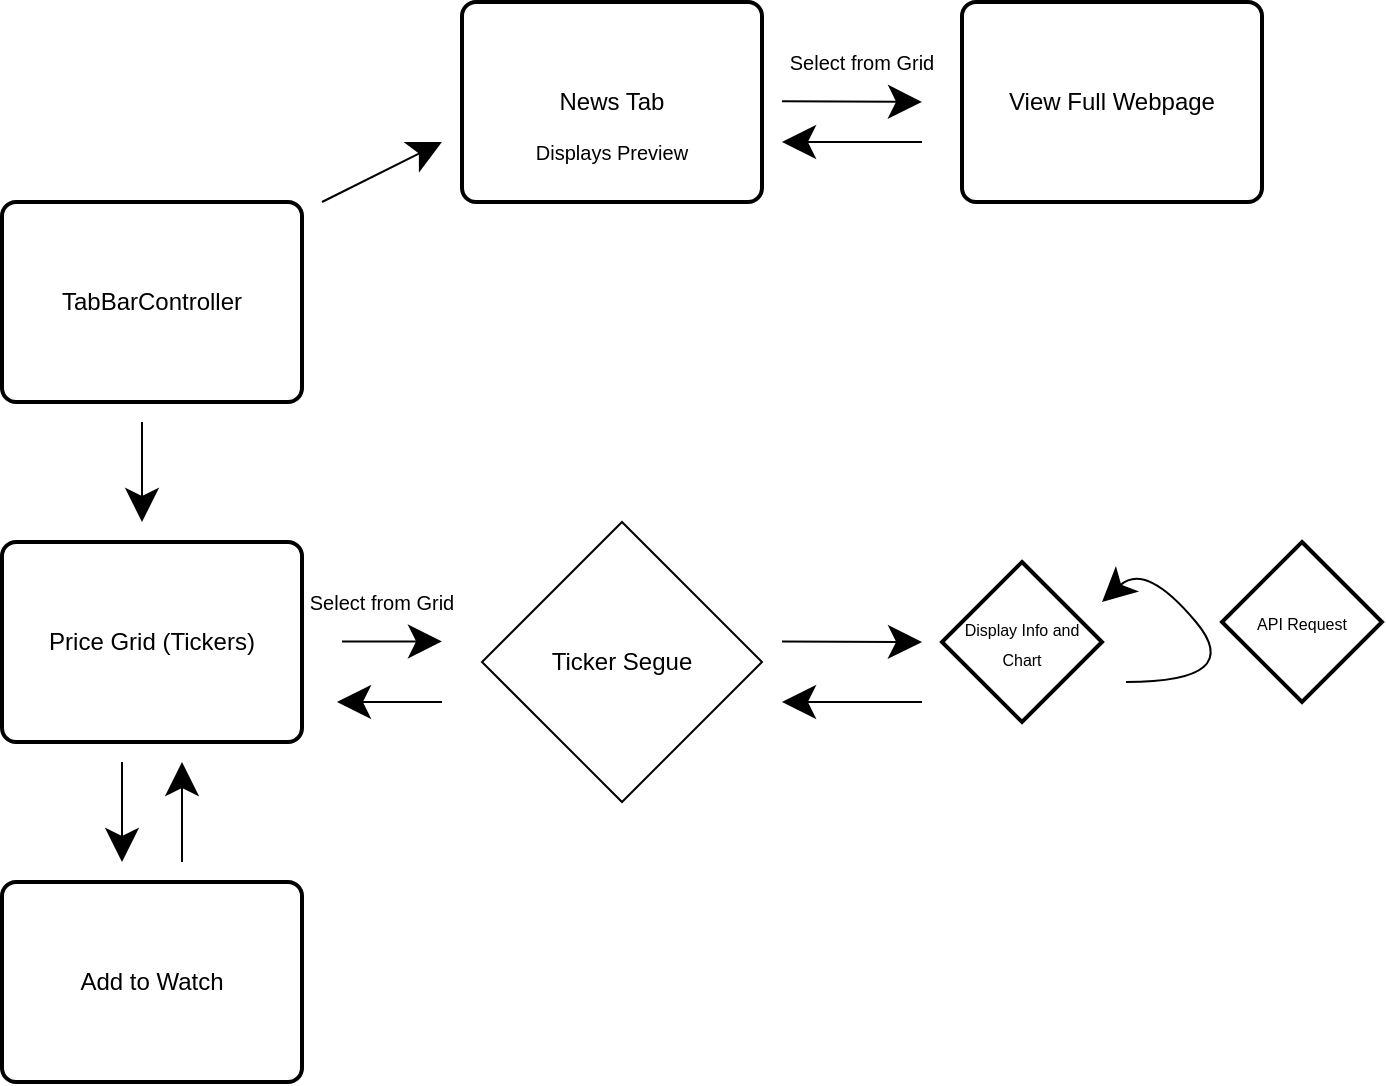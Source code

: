 <mxfile version="15.4.3" type="github">
  <diagram id="kgpKYQtTHZ0yAKxKKP6v" name="Page-1">
    <mxGraphModel dx="1185" dy="635" grid="1" gridSize="10" guides="1" tooltips="1" connect="1" arrows="1" fold="1" page="1" pageScale="1" pageWidth="850" pageHeight="1100" math="0" shadow="0">
      <root>
        <mxCell id="0" />
        <mxCell id="1" parent="0" />
        <mxCell id="umlg6nyilTyVGEpnBzaW-2" value="News Tab" style="rounded=1;whiteSpace=wrap;html=1;absoluteArcSize=1;arcSize=14;strokeWidth=2;hachureGap=4;pointerEvents=0;" parent="1" vertex="1">
          <mxGeometry x="310" y="50" width="150" height="100" as="geometry" />
        </mxCell>
        <mxCell id="umlg6nyilTyVGEpnBzaW-3" value="TabBarController" style="rounded=1;whiteSpace=wrap;html=1;absoluteArcSize=1;arcSize=14;strokeWidth=2;hachureGap=4;pointerEvents=0;" parent="1" vertex="1">
          <mxGeometry x="80" y="150" width="150" height="100" as="geometry" />
        </mxCell>
        <mxCell id="umlg6nyilTyVGEpnBzaW-4" value="" style="endArrow=classic;html=1;startSize=14;endSize=14;sourcePerimeterSpacing=8;targetPerimeterSpacing=8;" parent="1" edge="1">
          <mxGeometry width="50" height="50" relative="1" as="geometry">
            <mxPoint x="240" y="150" as="sourcePoint" />
            <mxPoint x="300" y="120" as="targetPoint" />
          </mxGeometry>
        </mxCell>
        <mxCell id="umlg6nyilTyVGEpnBzaW-5" value="" style="endArrow=classic;html=1;startSize=14;endSize=14;sourcePerimeterSpacing=8;targetPerimeterSpacing=8;" parent="1" edge="1">
          <mxGeometry width="50" height="50" relative="1" as="geometry">
            <mxPoint x="150" y="260" as="sourcePoint" />
            <mxPoint x="150" y="310" as="targetPoint" />
          </mxGeometry>
        </mxCell>
        <mxCell id="umlg6nyilTyVGEpnBzaW-6" value="&lt;font&gt;&lt;font style=&quot;font-size: 8px&quot;&gt;Display Info and Chart&lt;/font&gt;&lt;br&gt;&lt;/font&gt;" style="strokeWidth=2;html=1;shape=mxgraph.flowchart.decision;whiteSpace=wrap;hachureGap=4;pointerEvents=0;" parent="1" vertex="1">
          <mxGeometry x="550" y="330" width="80" height="80" as="geometry" />
        </mxCell>
        <mxCell id="umlg6nyilTyVGEpnBzaW-7" value="" style="endArrow=classic;html=1;startSize=14;endSize=14;sourcePerimeterSpacing=8;targetPerimeterSpacing=8;" parent="1" edge="1">
          <mxGeometry width="50" height="50" relative="1" as="geometry">
            <mxPoint x="470" y="369.71" as="sourcePoint" />
            <mxPoint x="540" y="370" as="targetPoint" />
          </mxGeometry>
        </mxCell>
        <mxCell id="umlg6nyilTyVGEpnBzaW-8" value="" style="curved=1;endArrow=classic;html=1;startSize=14;endSize=14;sourcePerimeterSpacing=8;targetPerimeterSpacing=8;" parent="1" edge="1">
          <mxGeometry width="50" height="50" relative="1" as="geometry">
            <mxPoint x="642" y="390" as="sourcePoint" />
            <mxPoint x="630" y="350" as="targetPoint" />
            <Array as="points">
              <mxPoint x="702" y="390" />
              <mxPoint x="652" y="330" />
            </Array>
          </mxGeometry>
        </mxCell>
        <mxCell id="umlg6nyilTyVGEpnBzaW-10" value="" style="endArrow=classic;html=1;startSize=14;endSize=14;sourcePerimeterSpacing=8;targetPerimeterSpacing=8;" parent="1" edge="1">
          <mxGeometry width="50" height="50" relative="1" as="geometry">
            <mxPoint x="540" y="400.0" as="sourcePoint" />
            <mxPoint x="470" y="400" as="targetPoint" />
          </mxGeometry>
        </mxCell>
        <mxCell id="umlg6nyilTyVGEpnBzaW-12" value="&lt;font style=&quot;font-size: 10px&quot;&gt;Displays Preview&lt;/font&gt;" style="text;html=1;strokeColor=none;fillColor=none;align=center;verticalAlign=middle;whiteSpace=wrap;rounded=0;hachureGap=4;pointerEvents=0;" parent="1" vertex="1">
          <mxGeometry x="315" y="90" width="140" height="70" as="geometry" />
        </mxCell>
        <mxCell id="-QrMBVAoootN84Ct4IYk-1" value="Price Grid (Tickers)" style="rounded=1;whiteSpace=wrap;html=1;absoluteArcSize=1;arcSize=14;strokeWidth=2;hachureGap=4;pointerEvents=0;" parent="1" vertex="1">
          <mxGeometry x="80" y="320" width="150" height="100" as="geometry" />
        </mxCell>
        <mxCell id="-QrMBVAoootN84Ct4IYk-2" value="" style="endArrow=classic;html=1;startSize=14;endSize=14;sourcePerimeterSpacing=8;targetPerimeterSpacing=8;" parent="1" edge="1">
          <mxGeometry width="50" height="50" relative="1" as="geometry">
            <mxPoint x="250" y="369.71" as="sourcePoint" />
            <mxPoint x="300" y="369.71" as="targetPoint" />
          </mxGeometry>
        </mxCell>
        <mxCell id="-QrMBVAoootN84Ct4IYk-3" value="&lt;font style=&quot;font-size: 10px&quot;&gt;Select from Grid&lt;/font&gt;" style="text;html=1;strokeColor=none;fillColor=none;align=center;verticalAlign=middle;whiteSpace=wrap;rounded=0;hachureGap=4;pointerEvents=0;" parent="1" vertex="1">
          <mxGeometry x="230" y="330" width="80" height="40" as="geometry" />
        </mxCell>
        <mxCell id="Jmc1PHZmzK2pr70MJlyV-1" value="" style="endArrow=classic;html=1;startSize=14;endSize=14;sourcePerimeterSpacing=8;targetPerimeterSpacing=8;" parent="1" edge="1">
          <mxGeometry width="50" height="50" relative="1" as="geometry">
            <mxPoint x="470" y="99.66" as="sourcePoint" />
            <mxPoint x="540" y="99.95" as="targetPoint" />
          </mxGeometry>
        </mxCell>
        <mxCell id="Jmc1PHZmzK2pr70MJlyV-2" value="View Full Webpage" style="rounded=1;whiteSpace=wrap;html=1;absoluteArcSize=1;arcSize=14;strokeWidth=2;hachureGap=4;pointerEvents=0;" parent="1" vertex="1">
          <mxGeometry x="560" y="50" width="150" height="100" as="geometry" />
        </mxCell>
        <mxCell id="Jmc1PHZmzK2pr70MJlyV-3" value="&lt;font style=&quot;font-size: 10px&quot;&gt;Select from Grid&lt;/font&gt;" style="text;html=1;strokeColor=none;fillColor=none;align=center;verticalAlign=middle;whiteSpace=wrap;rounded=0;hachureGap=4;pointerEvents=0;" parent="1" vertex="1">
          <mxGeometry x="470" y="60" width="80" height="40" as="geometry" />
        </mxCell>
        <mxCell id="Jmc1PHZmzK2pr70MJlyV-6" value="" style="endArrow=classic;html=1;startSize=14;endSize=14;sourcePerimeterSpacing=8;targetPerimeterSpacing=8;" parent="1" edge="1">
          <mxGeometry width="50" height="50" relative="1" as="geometry">
            <mxPoint x="140" y="430" as="sourcePoint" />
            <mxPoint x="140" y="480" as="targetPoint" />
          </mxGeometry>
        </mxCell>
        <mxCell id="Jmc1PHZmzK2pr70MJlyV-7" value="" style="endArrow=classic;html=1;startSize=14;endSize=14;sourcePerimeterSpacing=8;targetPerimeterSpacing=8;" parent="1" edge="1">
          <mxGeometry width="50" height="50" relative="1" as="geometry">
            <mxPoint x="170" y="480" as="sourcePoint" />
            <mxPoint x="170" y="430" as="targetPoint" />
          </mxGeometry>
        </mxCell>
        <mxCell id="Jmc1PHZmzK2pr70MJlyV-8" value="Add to Watch" style="rounded=1;whiteSpace=wrap;html=1;absoluteArcSize=1;arcSize=14;strokeWidth=2;hachureGap=4;pointerEvents=0;" parent="1" vertex="1">
          <mxGeometry x="80" y="490" width="150" height="100" as="geometry" />
        </mxCell>
        <mxCell id="kM2D7Wm63zAfd8pCZN7h-1" value="" style="endArrow=classic;html=1;startSize=14;endSize=14;sourcePerimeterSpacing=8;targetPerimeterSpacing=8;" parent="1" edge="1">
          <mxGeometry width="50" height="50" relative="1" as="geometry">
            <mxPoint x="540" y="120" as="sourcePoint" />
            <mxPoint x="470" y="120" as="targetPoint" />
          </mxGeometry>
        </mxCell>
        <mxCell id="kM2D7Wm63zAfd8pCZN7h-2" value="" style="endArrow=classic;html=1;startSize=14;endSize=14;sourcePerimeterSpacing=8;targetPerimeterSpacing=8;" parent="1" edge="1">
          <mxGeometry width="50" height="50" relative="1" as="geometry">
            <mxPoint x="300" y="400" as="sourcePoint" />
            <mxPoint x="247.5" y="400" as="targetPoint" />
          </mxGeometry>
        </mxCell>
        <mxCell id="c24-C8D0GO8NfVhdMrSG-1" value="Ticker Segue" style="rhombus;whiteSpace=wrap;html=1;" vertex="1" parent="1">
          <mxGeometry x="320" y="310" width="140" height="140" as="geometry" />
        </mxCell>
        <mxCell id="c24-C8D0GO8NfVhdMrSG-3" value="&lt;font&gt;&lt;font style=&quot;font-size: 8px&quot;&gt;API Request&lt;/font&gt;&lt;br&gt;&lt;/font&gt;" style="strokeWidth=2;html=1;shape=mxgraph.flowchart.decision;whiteSpace=wrap;hachureGap=4;pointerEvents=0;" vertex="1" parent="1">
          <mxGeometry x="690" y="320" width="80" height="80" as="geometry" />
        </mxCell>
      </root>
    </mxGraphModel>
  </diagram>
</mxfile>

